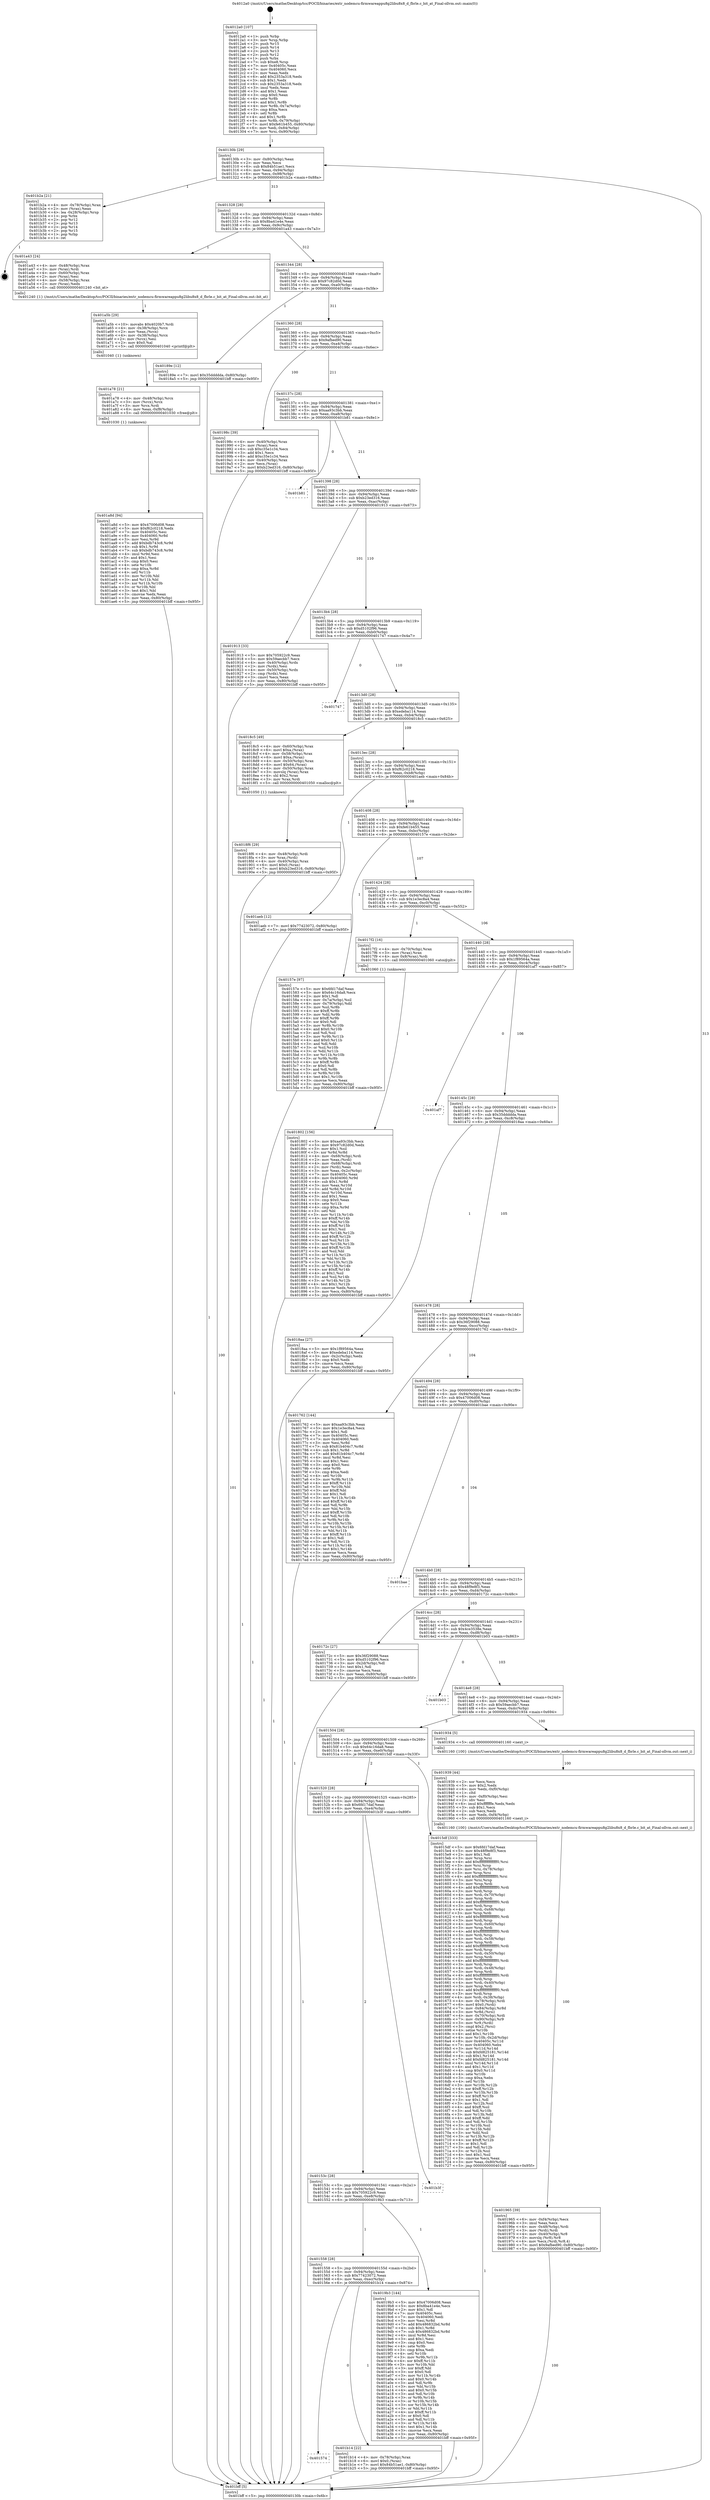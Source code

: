 digraph "0x4012a0" {
  label = "0x4012a0 (/mnt/c/Users/mathe/Desktop/tcc/POCII/binaries/extr_nodemcu-firmwareappu8g2libu8x8_d_fbrle.c_bit_at_Final-ollvm.out::main(0))"
  labelloc = "t"
  node[shape=record]

  Entry [label="",width=0.3,height=0.3,shape=circle,fillcolor=black,style=filled]
  "0x40130b" [label="{
     0x40130b [29]\l
     | [instrs]\l
     &nbsp;&nbsp;0x40130b \<+3\>: mov -0x80(%rbp),%eax\l
     &nbsp;&nbsp;0x40130e \<+2\>: mov %eax,%ecx\l
     &nbsp;&nbsp;0x401310 \<+6\>: sub $0x84b51ae1,%ecx\l
     &nbsp;&nbsp;0x401316 \<+6\>: mov %eax,-0x94(%rbp)\l
     &nbsp;&nbsp;0x40131c \<+6\>: mov %ecx,-0x98(%rbp)\l
     &nbsp;&nbsp;0x401322 \<+6\>: je 0000000000401b2a \<main+0x88a\>\l
  }"]
  "0x401b2a" [label="{
     0x401b2a [21]\l
     | [instrs]\l
     &nbsp;&nbsp;0x401b2a \<+4\>: mov -0x78(%rbp),%rax\l
     &nbsp;&nbsp;0x401b2e \<+2\>: mov (%rax),%eax\l
     &nbsp;&nbsp;0x401b30 \<+4\>: lea -0x28(%rbp),%rsp\l
     &nbsp;&nbsp;0x401b34 \<+1\>: pop %rbx\l
     &nbsp;&nbsp;0x401b35 \<+2\>: pop %r12\l
     &nbsp;&nbsp;0x401b37 \<+2\>: pop %r13\l
     &nbsp;&nbsp;0x401b39 \<+2\>: pop %r14\l
     &nbsp;&nbsp;0x401b3b \<+2\>: pop %r15\l
     &nbsp;&nbsp;0x401b3d \<+1\>: pop %rbp\l
     &nbsp;&nbsp;0x401b3e \<+1\>: ret\l
  }"]
  "0x401328" [label="{
     0x401328 [28]\l
     | [instrs]\l
     &nbsp;&nbsp;0x401328 \<+5\>: jmp 000000000040132d \<main+0x8d\>\l
     &nbsp;&nbsp;0x40132d \<+6\>: mov -0x94(%rbp),%eax\l
     &nbsp;&nbsp;0x401333 \<+5\>: sub $0x8ba41e4e,%eax\l
     &nbsp;&nbsp;0x401338 \<+6\>: mov %eax,-0x9c(%rbp)\l
     &nbsp;&nbsp;0x40133e \<+6\>: je 0000000000401a43 \<main+0x7a3\>\l
  }"]
  Exit [label="",width=0.3,height=0.3,shape=circle,fillcolor=black,style=filled,peripheries=2]
  "0x401a43" [label="{
     0x401a43 [24]\l
     | [instrs]\l
     &nbsp;&nbsp;0x401a43 \<+4\>: mov -0x48(%rbp),%rax\l
     &nbsp;&nbsp;0x401a47 \<+3\>: mov (%rax),%rdi\l
     &nbsp;&nbsp;0x401a4a \<+4\>: mov -0x60(%rbp),%rax\l
     &nbsp;&nbsp;0x401a4e \<+2\>: mov (%rax),%esi\l
     &nbsp;&nbsp;0x401a50 \<+4\>: mov -0x58(%rbp),%rax\l
     &nbsp;&nbsp;0x401a54 \<+2\>: mov (%rax),%edx\l
     &nbsp;&nbsp;0x401a56 \<+5\>: call 0000000000401240 \<bit_at\>\l
     | [calls]\l
     &nbsp;&nbsp;0x401240 \{1\} (/mnt/c/Users/mathe/Desktop/tcc/POCII/binaries/extr_nodemcu-firmwareappu8g2libu8x8_d_fbrle.c_bit_at_Final-ollvm.out::bit_at)\l
  }"]
  "0x401344" [label="{
     0x401344 [28]\l
     | [instrs]\l
     &nbsp;&nbsp;0x401344 \<+5\>: jmp 0000000000401349 \<main+0xa9\>\l
     &nbsp;&nbsp;0x401349 \<+6\>: mov -0x94(%rbp),%eax\l
     &nbsp;&nbsp;0x40134f \<+5\>: sub $0x97c82d0d,%eax\l
     &nbsp;&nbsp;0x401354 \<+6\>: mov %eax,-0xa0(%rbp)\l
     &nbsp;&nbsp;0x40135a \<+6\>: je 000000000040189e \<main+0x5fe\>\l
  }"]
  "0x401574" [label="{
     0x401574\l
  }", style=dashed]
  "0x40189e" [label="{
     0x40189e [12]\l
     | [instrs]\l
     &nbsp;&nbsp;0x40189e \<+7\>: movl $0x35ddddda,-0x80(%rbp)\l
     &nbsp;&nbsp;0x4018a5 \<+5\>: jmp 0000000000401bff \<main+0x95f\>\l
  }"]
  "0x401360" [label="{
     0x401360 [28]\l
     | [instrs]\l
     &nbsp;&nbsp;0x401360 \<+5\>: jmp 0000000000401365 \<main+0xc5\>\l
     &nbsp;&nbsp;0x401365 \<+6\>: mov -0x94(%rbp),%eax\l
     &nbsp;&nbsp;0x40136b \<+5\>: sub $0x9afbed90,%eax\l
     &nbsp;&nbsp;0x401370 \<+6\>: mov %eax,-0xa4(%rbp)\l
     &nbsp;&nbsp;0x401376 \<+6\>: je 000000000040198c \<main+0x6ec\>\l
  }"]
  "0x401b14" [label="{
     0x401b14 [22]\l
     | [instrs]\l
     &nbsp;&nbsp;0x401b14 \<+4\>: mov -0x78(%rbp),%rax\l
     &nbsp;&nbsp;0x401b18 \<+6\>: movl $0x0,(%rax)\l
     &nbsp;&nbsp;0x401b1e \<+7\>: movl $0x84b51ae1,-0x80(%rbp)\l
     &nbsp;&nbsp;0x401b25 \<+5\>: jmp 0000000000401bff \<main+0x95f\>\l
  }"]
  "0x40198c" [label="{
     0x40198c [39]\l
     | [instrs]\l
     &nbsp;&nbsp;0x40198c \<+4\>: mov -0x40(%rbp),%rax\l
     &nbsp;&nbsp;0x401990 \<+2\>: mov (%rax),%ecx\l
     &nbsp;&nbsp;0x401992 \<+6\>: sub $0xc35e1c34,%ecx\l
     &nbsp;&nbsp;0x401998 \<+3\>: add $0x1,%ecx\l
     &nbsp;&nbsp;0x40199b \<+6\>: add $0xc35e1c34,%ecx\l
     &nbsp;&nbsp;0x4019a1 \<+4\>: mov -0x40(%rbp),%rax\l
     &nbsp;&nbsp;0x4019a5 \<+2\>: mov %ecx,(%rax)\l
     &nbsp;&nbsp;0x4019a7 \<+7\>: movl $0xb23ed316,-0x80(%rbp)\l
     &nbsp;&nbsp;0x4019ae \<+5\>: jmp 0000000000401bff \<main+0x95f\>\l
  }"]
  "0x40137c" [label="{
     0x40137c [28]\l
     | [instrs]\l
     &nbsp;&nbsp;0x40137c \<+5\>: jmp 0000000000401381 \<main+0xe1\>\l
     &nbsp;&nbsp;0x401381 \<+6\>: mov -0x94(%rbp),%eax\l
     &nbsp;&nbsp;0x401387 \<+5\>: sub $0xaa93c3bb,%eax\l
     &nbsp;&nbsp;0x40138c \<+6\>: mov %eax,-0xa8(%rbp)\l
     &nbsp;&nbsp;0x401392 \<+6\>: je 0000000000401b81 \<main+0x8e1\>\l
  }"]
  "0x401a8d" [label="{
     0x401a8d [94]\l
     | [instrs]\l
     &nbsp;&nbsp;0x401a8d \<+5\>: mov $0x47006d08,%eax\l
     &nbsp;&nbsp;0x401a92 \<+5\>: mov $0xf62c0218,%edx\l
     &nbsp;&nbsp;0x401a97 \<+7\>: mov 0x40405c,%esi\l
     &nbsp;&nbsp;0x401a9e \<+8\>: mov 0x404060,%r8d\l
     &nbsp;&nbsp;0x401aa6 \<+3\>: mov %esi,%r9d\l
     &nbsp;&nbsp;0x401aa9 \<+7\>: add $0xbdb743c8,%r9d\l
     &nbsp;&nbsp;0x401ab0 \<+4\>: sub $0x1,%r9d\l
     &nbsp;&nbsp;0x401ab4 \<+7\>: sub $0xbdb743c8,%r9d\l
     &nbsp;&nbsp;0x401abb \<+4\>: imul %r9d,%esi\l
     &nbsp;&nbsp;0x401abf \<+3\>: and $0x1,%esi\l
     &nbsp;&nbsp;0x401ac2 \<+3\>: cmp $0x0,%esi\l
     &nbsp;&nbsp;0x401ac5 \<+4\>: sete %r10b\l
     &nbsp;&nbsp;0x401ac9 \<+4\>: cmp $0xa,%r8d\l
     &nbsp;&nbsp;0x401acd \<+4\>: setl %r11b\l
     &nbsp;&nbsp;0x401ad1 \<+3\>: mov %r10b,%bl\l
     &nbsp;&nbsp;0x401ad4 \<+3\>: and %r11b,%bl\l
     &nbsp;&nbsp;0x401ad7 \<+3\>: xor %r11b,%r10b\l
     &nbsp;&nbsp;0x401ada \<+3\>: or %r10b,%bl\l
     &nbsp;&nbsp;0x401add \<+3\>: test $0x1,%bl\l
     &nbsp;&nbsp;0x401ae0 \<+3\>: cmovne %edx,%eax\l
     &nbsp;&nbsp;0x401ae3 \<+3\>: mov %eax,-0x80(%rbp)\l
     &nbsp;&nbsp;0x401ae6 \<+5\>: jmp 0000000000401bff \<main+0x95f\>\l
  }"]
  "0x401b81" [label="{
     0x401b81\l
  }", style=dashed]
  "0x401398" [label="{
     0x401398 [28]\l
     | [instrs]\l
     &nbsp;&nbsp;0x401398 \<+5\>: jmp 000000000040139d \<main+0xfd\>\l
     &nbsp;&nbsp;0x40139d \<+6\>: mov -0x94(%rbp),%eax\l
     &nbsp;&nbsp;0x4013a3 \<+5\>: sub $0xb23ed316,%eax\l
     &nbsp;&nbsp;0x4013a8 \<+6\>: mov %eax,-0xac(%rbp)\l
     &nbsp;&nbsp;0x4013ae \<+6\>: je 0000000000401913 \<main+0x673\>\l
  }"]
  "0x401a78" [label="{
     0x401a78 [21]\l
     | [instrs]\l
     &nbsp;&nbsp;0x401a78 \<+4\>: mov -0x48(%rbp),%rcx\l
     &nbsp;&nbsp;0x401a7c \<+3\>: mov (%rcx),%rcx\l
     &nbsp;&nbsp;0x401a7f \<+3\>: mov %rcx,%rdi\l
     &nbsp;&nbsp;0x401a82 \<+6\>: mov %eax,-0xf8(%rbp)\l
     &nbsp;&nbsp;0x401a88 \<+5\>: call 0000000000401030 \<free@plt\>\l
     | [calls]\l
     &nbsp;&nbsp;0x401030 \{1\} (unknown)\l
  }"]
  "0x401913" [label="{
     0x401913 [33]\l
     | [instrs]\l
     &nbsp;&nbsp;0x401913 \<+5\>: mov $0x705922c9,%eax\l
     &nbsp;&nbsp;0x401918 \<+5\>: mov $0x59aecbb7,%ecx\l
     &nbsp;&nbsp;0x40191d \<+4\>: mov -0x40(%rbp),%rdx\l
     &nbsp;&nbsp;0x401921 \<+2\>: mov (%rdx),%esi\l
     &nbsp;&nbsp;0x401923 \<+4\>: mov -0x50(%rbp),%rdx\l
     &nbsp;&nbsp;0x401927 \<+2\>: cmp (%rdx),%esi\l
     &nbsp;&nbsp;0x401929 \<+3\>: cmovl %ecx,%eax\l
     &nbsp;&nbsp;0x40192c \<+3\>: mov %eax,-0x80(%rbp)\l
     &nbsp;&nbsp;0x40192f \<+5\>: jmp 0000000000401bff \<main+0x95f\>\l
  }"]
  "0x4013b4" [label="{
     0x4013b4 [28]\l
     | [instrs]\l
     &nbsp;&nbsp;0x4013b4 \<+5\>: jmp 00000000004013b9 \<main+0x119\>\l
     &nbsp;&nbsp;0x4013b9 \<+6\>: mov -0x94(%rbp),%eax\l
     &nbsp;&nbsp;0x4013bf \<+5\>: sub $0xd5102f96,%eax\l
     &nbsp;&nbsp;0x4013c4 \<+6\>: mov %eax,-0xb0(%rbp)\l
     &nbsp;&nbsp;0x4013ca \<+6\>: je 0000000000401747 \<main+0x4a7\>\l
  }"]
  "0x401a5b" [label="{
     0x401a5b [29]\l
     | [instrs]\l
     &nbsp;&nbsp;0x401a5b \<+10\>: movabs $0x4020b7,%rdi\l
     &nbsp;&nbsp;0x401a65 \<+4\>: mov -0x38(%rbp),%rcx\l
     &nbsp;&nbsp;0x401a69 \<+2\>: mov %eax,(%rcx)\l
     &nbsp;&nbsp;0x401a6b \<+4\>: mov -0x38(%rbp),%rcx\l
     &nbsp;&nbsp;0x401a6f \<+2\>: mov (%rcx),%esi\l
     &nbsp;&nbsp;0x401a71 \<+2\>: mov $0x0,%al\l
     &nbsp;&nbsp;0x401a73 \<+5\>: call 0000000000401040 \<printf@plt\>\l
     | [calls]\l
     &nbsp;&nbsp;0x401040 \{1\} (unknown)\l
  }"]
  "0x401747" [label="{
     0x401747\l
  }", style=dashed]
  "0x4013d0" [label="{
     0x4013d0 [28]\l
     | [instrs]\l
     &nbsp;&nbsp;0x4013d0 \<+5\>: jmp 00000000004013d5 \<main+0x135\>\l
     &nbsp;&nbsp;0x4013d5 \<+6\>: mov -0x94(%rbp),%eax\l
     &nbsp;&nbsp;0x4013db \<+5\>: sub $0xedeba114,%eax\l
     &nbsp;&nbsp;0x4013e0 \<+6\>: mov %eax,-0xb4(%rbp)\l
     &nbsp;&nbsp;0x4013e6 \<+6\>: je 00000000004018c5 \<main+0x625\>\l
  }"]
  "0x401558" [label="{
     0x401558 [28]\l
     | [instrs]\l
     &nbsp;&nbsp;0x401558 \<+5\>: jmp 000000000040155d \<main+0x2bd\>\l
     &nbsp;&nbsp;0x40155d \<+6\>: mov -0x94(%rbp),%eax\l
     &nbsp;&nbsp;0x401563 \<+5\>: sub $0x77423072,%eax\l
     &nbsp;&nbsp;0x401568 \<+6\>: mov %eax,-0xec(%rbp)\l
     &nbsp;&nbsp;0x40156e \<+6\>: je 0000000000401b14 \<main+0x874\>\l
  }"]
  "0x4018c5" [label="{
     0x4018c5 [49]\l
     | [instrs]\l
     &nbsp;&nbsp;0x4018c5 \<+4\>: mov -0x60(%rbp),%rax\l
     &nbsp;&nbsp;0x4018c9 \<+6\>: movl $0xa,(%rax)\l
     &nbsp;&nbsp;0x4018cf \<+4\>: mov -0x58(%rbp),%rax\l
     &nbsp;&nbsp;0x4018d3 \<+6\>: movl $0xa,(%rax)\l
     &nbsp;&nbsp;0x4018d9 \<+4\>: mov -0x50(%rbp),%rax\l
     &nbsp;&nbsp;0x4018dd \<+6\>: movl $0x64,(%rax)\l
     &nbsp;&nbsp;0x4018e3 \<+4\>: mov -0x50(%rbp),%rax\l
     &nbsp;&nbsp;0x4018e7 \<+3\>: movslq (%rax),%rax\l
     &nbsp;&nbsp;0x4018ea \<+4\>: shl $0x2,%rax\l
     &nbsp;&nbsp;0x4018ee \<+3\>: mov %rax,%rdi\l
     &nbsp;&nbsp;0x4018f1 \<+5\>: call 0000000000401050 \<malloc@plt\>\l
     | [calls]\l
     &nbsp;&nbsp;0x401050 \{1\} (unknown)\l
  }"]
  "0x4013ec" [label="{
     0x4013ec [28]\l
     | [instrs]\l
     &nbsp;&nbsp;0x4013ec \<+5\>: jmp 00000000004013f1 \<main+0x151\>\l
     &nbsp;&nbsp;0x4013f1 \<+6\>: mov -0x94(%rbp),%eax\l
     &nbsp;&nbsp;0x4013f7 \<+5\>: sub $0xf62c0218,%eax\l
     &nbsp;&nbsp;0x4013fc \<+6\>: mov %eax,-0xb8(%rbp)\l
     &nbsp;&nbsp;0x401402 \<+6\>: je 0000000000401aeb \<main+0x84b\>\l
  }"]
  "0x4019b3" [label="{
     0x4019b3 [144]\l
     | [instrs]\l
     &nbsp;&nbsp;0x4019b3 \<+5\>: mov $0x47006d08,%eax\l
     &nbsp;&nbsp;0x4019b8 \<+5\>: mov $0x8ba41e4e,%ecx\l
     &nbsp;&nbsp;0x4019bd \<+2\>: mov $0x1,%dl\l
     &nbsp;&nbsp;0x4019bf \<+7\>: mov 0x40405c,%esi\l
     &nbsp;&nbsp;0x4019c6 \<+7\>: mov 0x404060,%edi\l
     &nbsp;&nbsp;0x4019cd \<+3\>: mov %esi,%r8d\l
     &nbsp;&nbsp;0x4019d0 \<+7\>: add $0x486832bd,%r8d\l
     &nbsp;&nbsp;0x4019d7 \<+4\>: sub $0x1,%r8d\l
     &nbsp;&nbsp;0x4019db \<+7\>: sub $0x486832bd,%r8d\l
     &nbsp;&nbsp;0x4019e2 \<+4\>: imul %r8d,%esi\l
     &nbsp;&nbsp;0x4019e6 \<+3\>: and $0x1,%esi\l
     &nbsp;&nbsp;0x4019e9 \<+3\>: cmp $0x0,%esi\l
     &nbsp;&nbsp;0x4019ec \<+4\>: sete %r9b\l
     &nbsp;&nbsp;0x4019f0 \<+3\>: cmp $0xa,%edi\l
     &nbsp;&nbsp;0x4019f3 \<+4\>: setl %r10b\l
     &nbsp;&nbsp;0x4019f7 \<+3\>: mov %r9b,%r11b\l
     &nbsp;&nbsp;0x4019fa \<+4\>: xor $0xff,%r11b\l
     &nbsp;&nbsp;0x4019fe \<+3\>: mov %r10b,%bl\l
     &nbsp;&nbsp;0x401a01 \<+3\>: xor $0xff,%bl\l
     &nbsp;&nbsp;0x401a04 \<+3\>: xor $0x0,%dl\l
     &nbsp;&nbsp;0x401a07 \<+3\>: mov %r11b,%r14b\l
     &nbsp;&nbsp;0x401a0a \<+4\>: and $0x0,%r14b\l
     &nbsp;&nbsp;0x401a0e \<+3\>: and %dl,%r9b\l
     &nbsp;&nbsp;0x401a11 \<+3\>: mov %bl,%r15b\l
     &nbsp;&nbsp;0x401a14 \<+4\>: and $0x0,%r15b\l
     &nbsp;&nbsp;0x401a18 \<+3\>: and %dl,%r10b\l
     &nbsp;&nbsp;0x401a1b \<+3\>: or %r9b,%r14b\l
     &nbsp;&nbsp;0x401a1e \<+3\>: or %r10b,%r15b\l
     &nbsp;&nbsp;0x401a21 \<+3\>: xor %r15b,%r14b\l
     &nbsp;&nbsp;0x401a24 \<+3\>: or %bl,%r11b\l
     &nbsp;&nbsp;0x401a27 \<+4\>: xor $0xff,%r11b\l
     &nbsp;&nbsp;0x401a2b \<+3\>: or $0x0,%dl\l
     &nbsp;&nbsp;0x401a2e \<+3\>: and %dl,%r11b\l
     &nbsp;&nbsp;0x401a31 \<+3\>: or %r11b,%r14b\l
     &nbsp;&nbsp;0x401a34 \<+4\>: test $0x1,%r14b\l
     &nbsp;&nbsp;0x401a38 \<+3\>: cmovne %ecx,%eax\l
     &nbsp;&nbsp;0x401a3b \<+3\>: mov %eax,-0x80(%rbp)\l
     &nbsp;&nbsp;0x401a3e \<+5\>: jmp 0000000000401bff \<main+0x95f\>\l
  }"]
  "0x401aeb" [label="{
     0x401aeb [12]\l
     | [instrs]\l
     &nbsp;&nbsp;0x401aeb \<+7\>: movl $0x77423072,-0x80(%rbp)\l
     &nbsp;&nbsp;0x401af2 \<+5\>: jmp 0000000000401bff \<main+0x95f\>\l
  }"]
  "0x401408" [label="{
     0x401408 [28]\l
     | [instrs]\l
     &nbsp;&nbsp;0x401408 \<+5\>: jmp 000000000040140d \<main+0x16d\>\l
     &nbsp;&nbsp;0x40140d \<+6\>: mov -0x94(%rbp),%eax\l
     &nbsp;&nbsp;0x401413 \<+5\>: sub $0xfe61b455,%eax\l
     &nbsp;&nbsp;0x401418 \<+6\>: mov %eax,-0xbc(%rbp)\l
     &nbsp;&nbsp;0x40141e \<+6\>: je 000000000040157e \<main+0x2de\>\l
  }"]
  "0x40153c" [label="{
     0x40153c [28]\l
     | [instrs]\l
     &nbsp;&nbsp;0x40153c \<+5\>: jmp 0000000000401541 \<main+0x2a1\>\l
     &nbsp;&nbsp;0x401541 \<+6\>: mov -0x94(%rbp),%eax\l
     &nbsp;&nbsp;0x401547 \<+5\>: sub $0x705922c9,%eax\l
     &nbsp;&nbsp;0x40154c \<+6\>: mov %eax,-0xe8(%rbp)\l
     &nbsp;&nbsp;0x401552 \<+6\>: je 00000000004019b3 \<main+0x713\>\l
  }"]
  "0x40157e" [label="{
     0x40157e [97]\l
     | [instrs]\l
     &nbsp;&nbsp;0x40157e \<+5\>: mov $0x6fd17daf,%eax\l
     &nbsp;&nbsp;0x401583 \<+5\>: mov $0x64c16da8,%ecx\l
     &nbsp;&nbsp;0x401588 \<+2\>: mov $0x1,%dl\l
     &nbsp;&nbsp;0x40158a \<+4\>: mov -0x7a(%rbp),%sil\l
     &nbsp;&nbsp;0x40158e \<+4\>: mov -0x79(%rbp),%dil\l
     &nbsp;&nbsp;0x401592 \<+3\>: mov %sil,%r8b\l
     &nbsp;&nbsp;0x401595 \<+4\>: xor $0xff,%r8b\l
     &nbsp;&nbsp;0x401599 \<+3\>: mov %dil,%r9b\l
     &nbsp;&nbsp;0x40159c \<+4\>: xor $0xff,%r9b\l
     &nbsp;&nbsp;0x4015a0 \<+3\>: xor $0x0,%dl\l
     &nbsp;&nbsp;0x4015a3 \<+3\>: mov %r8b,%r10b\l
     &nbsp;&nbsp;0x4015a6 \<+4\>: and $0x0,%r10b\l
     &nbsp;&nbsp;0x4015aa \<+3\>: and %dl,%sil\l
     &nbsp;&nbsp;0x4015ad \<+3\>: mov %r9b,%r11b\l
     &nbsp;&nbsp;0x4015b0 \<+4\>: and $0x0,%r11b\l
     &nbsp;&nbsp;0x4015b4 \<+3\>: and %dl,%dil\l
     &nbsp;&nbsp;0x4015b7 \<+3\>: or %sil,%r10b\l
     &nbsp;&nbsp;0x4015ba \<+3\>: or %dil,%r11b\l
     &nbsp;&nbsp;0x4015bd \<+3\>: xor %r11b,%r10b\l
     &nbsp;&nbsp;0x4015c0 \<+3\>: or %r9b,%r8b\l
     &nbsp;&nbsp;0x4015c3 \<+4\>: xor $0xff,%r8b\l
     &nbsp;&nbsp;0x4015c7 \<+3\>: or $0x0,%dl\l
     &nbsp;&nbsp;0x4015ca \<+3\>: and %dl,%r8b\l
     &nbsp;&nbsp;0x4015cd \<+3\>: or %r8b,%r10b\l
     &nbsp;&nbsp;0x4015d0 \<+4\>: test $0x1,%r10b\l
     &nbsp;&nbsp;0x4015d4 \<+3\>: cmovne %ecx,%eax\l
     &nbsp;&nbsp;0x4015d7 \<+3\>: mov %eax,-0x80(%rbp)\l
     &nbsp;&nbsp;0x4015da \<+5\>: jmp 0000000000401bff \<main+0x95f\>\l
  }"]
  "0x401424" [label="{
     0x401424 [28]\l
     | [instrs]\l
     &nbsp;&nbsp;0x401424 \<+5\>: jmp 0000000000401429 \<main+0x189\>\l
     &nbsp;&nbsp;0x401429 \<+6\>: mov -0x94(%rbp),%eax\l
     &nbsp;&nbsp;0x40142f \<+5\>: sub $0x1e3ec8a4,%eax\l
     &nbsp;&nbsp;0x401434 \<+6\>: mov %eax,-0xc0(%rbp)\l
     &nbsp;&nbsp;0x40143a \<+6\>: je 00000000004017f2 \<main+0x552\>\l
  }"]
  "0x401bff" [label="{
     0x401bff [5]\l
     | [instrs]\l
     &nbsp;&nbsp;0x401bff \<+5\>: jmp 000000000040130b \<main+0x6b\>\l
  }"]
  "0x4012a0" [label="{
     0x4012a0 [107]\l
     | [instrs]\l
     &nbsp;&nbsp;0x4012a0 \<+1\>: push %rbp\l
     &nbsp;&nbsp;0x4012a1 \<+3\>: mov %rsp,%rbp\l
     &nbsp;&nbsp;0x4012a4 \<+2\>: push %r15\l
     &nbsp;&nbsp;0x4012a6 \<+2\>: push %r14\l
     &nbsp;&nbsp;0x4012a8 \<+2\>: push %r13\l
     &nbsp;&nbsp;0x4012aa \<+2\>: push %r12\l
     &nbsp;&nbsp;0x4012ac \<+1\>: push %rbx\l
     &nbsp;&nbsp;0x4012ad \<+7\>: sub $0xe8,%rsp\l
     &nbsp;&nbsp;0x4012b4 \<+7\>: mov 0x40405c,%eax\l
     &nbsp;&nbsp;0x4012bb \<+7\>: mov 0x404060,%ecx\l
     &nbsp;&nbsp;0x4012c2 \<+2\>: mov %eax,%edx\l
     &nbsp;&nbsp;0x4012c4 \<+6\>: add $0x2353a318,%edx\l
     &nbsp;&nbsp;0x4012ca \<+3\>: sub $0x1,%edx\l
     &nbsp;&nbsp;0x4012cd \<+6\>: sub $0x2353a318,%edx\l
     &nbsp;&nbsp;0x4012d3 \<+3\>: imul %edx,%eax\l
     &nbsp;&nbsp;0x4012d6 \<+3\>: and $0x1,%eax\l
     &nbsp;&nbsp;0x4012d9 \<+3\>: cmp $0x0,%eax\l
     &nbsp;&nbsp;0x4012dc \<+4\>: sete %r8b\l
     &nbsp;&nbsp;0x4012e0 \<+4\>: and $0x1,%r8b\l
     &nbsp;&nbsp;0x4012e4 \<+4\>: mov %r8b,-0x7a(%rbp)\l
     &nbsp;&nbsp;0x4012e8 \<+3\>: cmp $0xa,%ecx\l
     &nbsp;&nbsp;0x4012eb \<+4\>: setl %r8b\l
     &nbsp;&nbsp;0x4012ef \<+4\>: and $0x1,%r8b\l
     &nbsp;&nbsp;0x4012f3 \<+4\>: mov %r8b,-0x79(%rbp)\l
     &nbsp;&nbsp;0x4012f7 \<+7\>: movl $0xfe61b455,-0x80(%rbp)\l
     &nbsp;&nbsp;0x4012fe \<+6\>: mov %edi,-0x84(%rbp)\l
     &nbsp;&nbsp;0x401304 \<+7\>: mov %rsi,-0x90(%rbp)\l
  }"]
  "0x401b3f" [label="{
     0x401b3f\l
  }", style=dashed]
  "0x4017f2" [label="{
     0x4017f2 [16]\l
     | [instrs]\l
     &nbsp;&nbsp;0x4017f2 \<+4\>: mov -0x70(%rbp),%rax\l
     &nbsp;&nbsp;0x4017f6 \<+3\>: mov (%rax),%rax\l
     &nbsp;&nbsp;0x4017f9 \<+4\>: mov 0x8(%rax),%rdi\l
     &nbsp;&nbsp;0x4017fd \<+5\>: call 0000000000401060 \<atoi@plt\>\l
     | [calls]\l
     &nbsp;&nbsp;0x401060 \{1\} (unknown)\l
  }"]
  "0x401440" [label="{
     0x401440 [28]\l
     | [instrs]\l
     &nbsp;&nbsp;0x401440 \<+5\>: jmp 0000000000401445 \<main+0x1a5\>\l
     &nbsp;&nbsp;0x401445 \<+6\>: mov -0x94(%rbp),%eax\l
     &nbsp;&nbsp;0x40144b \<+5\>: sub $0x1f89564a,%eax\l
     &nbsp;&nbsp;0x401450 \<+6\>: mov %eax,-0xc4(%rbp)\l
     &nbsp;&nbsp;0x401456 \<+6\>: je 0000000000401af7 \<main+0x857\>\l
  }"]
  "0x401965" [label="{
     0x401965 [39]\l
     | [instrs]\l
     &nbsp;&nbsp;0x401965 \<+6\>: mov -0xf4(%rbp),%ecx\l
     &nbsp;&nbsp;0x40196b \<+3\>: imul %eax,%ecx\l
     &nbsp;&nbsp;0x40196e \<+4\>: mov -0x48(%rbp),%rdi\l
     &nbsp;&nbsp;0x401972 \<+3\>: mov (%rdi),%rdi\l
     &nbsp;&nbsp;0x401975 \<+4\>: mov -0x40(%rbp),%r8\l
     &nbsp;&nbsp;0x401979 \<+3\>: movslq (%r8),%r8\l
     &nbsp;&nbsp;0x40197c \<+4\>: mov %ecx,(%rdi,%r8,4)\l
     &nbsp;&nbsp;0x401980 \<+7\>: movl $0x9afbed90,-0x80(%rbp)\l
     &nbsp;&nbsp;0x401987 \<+5\>: jmp 0000000000401bff \<main+0x95f\>\l
  }"]
  "0x401af7" [label="{
     0x401af7\l
  }", style=dashed]
  "0x40145c" [label="{
     0x40145c [28]\l
     | [instrs]\l
     &nbsp;&nbsp;0x40145c \<+5\>: jmp 0000000000401461 \<main+0x1c1\>\l
     &nbsp;&nbsp;0x401461 \<+6\>: mov -0x94(%rbp),%eax\l
     &nbsp;&nbsp;0x401467 \<+5\>: sub $0x35ddddda,%eax\l
     &nbsp;&nbsp;0x40146c \<+6\>: mov %eax,-0xc8(%rbp)\l
     &nbsp;&nbsp;0x401472 \<+6\>: je 00000000004018aa \<main+0x60a\>\l
  }"]
  "0x401939" [label="{
     0x401939 [44]\l
     | [instrs]\l
     &nbsp;&nbsp;0x401939 \<+2\>: xor %ecx,%ecx\l
     &nbsp;&nbsp;0x40193b \<+5\>: mov $0x2,%edx\l
     &nbsp;&nbsp;0x401940 \<+6\>: mov %edx,-0xf0(%rbp)\l
     &nbsp;&nbsp;0x401946 \<+1\>: cltd\l
     &nbsp;&nbsp;0x401947 \<+6\>: mov -0xf0(%rbp),%esi\l
     &nbsp;&nbsp;0x40194d \<+2\>: idiv %esi\l
     &nbsp;&nbsp;0x40194f \<+6\>: imul $0xfffffffe,%edx,%edx\l
     &nbsp;&nbsp;0x401955 \<+3\>: sub $0x1,%ecx\l
     &nbsp;&nbsp;0x401958 \<+2\>: sub %ecx,%edx\l
     &nbsp;&nbsp;0x40195a \<+6\>: mov %edx,-0xf4(%rbp)\l
     &nbsp;&nbsp;0x401960 \<+5\>: call 0000000000401160 \<next_i\>\l
     | [calls]\l
     &nbsp;&nbsp;0x401160 \{100\} (/mnt/c/Users/mathe/Desktop/tcc/POCII/binaries/extr_nodemcu-firmwareappu8g2libu8x8_d_fbrle.c_bit_at_Final-ollvm.out::next_i)\l
  }"]
  "0x4018aa" [label="{
     0x4018aa [27]\l
     | [instrs]\l
     &nbsp;&nbsp;0x4018aa \<+5\>: mov $0x1f89564a,%eax\l
     &nbsp;&nbsp;0x4018af \<+5\>: mov $0xedeba114,%ecx\l
     &nbsp;&nbsp;0x4018b4 \<+3\>: mov -0x2c(%rbp),%edx\l
     &nbsp;&nbsp;0x4018b7 \<+3\>: cmp $0x0,%edx\l
     &nbsp;&nbsp;0x4018ba \<+3\>: cmove %ecx,%eax\l
     &nbsp;&nbsp;0x4018bd \<+3\>: mov %eax,-0x80(%rbp)\l
     &nbsp;&nbsp;0x4018c0 \<+5\>: jmp 0000000000401bff \<main+0x95f\>\l
  }"]
  "0x401478" [label="{
     0x401478 [28]\l
     | [instrs]\l
     &nbsp;&nbsp;0x401478 \<+5\>: jmp 000000000040147d \<main+0x1dd\>\l
     &nbsp;&nbsp;0x40147d \<+6\>: mov -0x94(%rbp),%eax\l
     &nbsp;&nbsp;0x401483 \<+5\>: sub $0x36f29088,%eax\l
     &nbsp;&nbsp;0x401488 \<+6\>: mov %eax,-0xcc(%rbp)\l
     &nbsp;&nbsp;0x40148e \<+6\>: je 0000000000401762 \<main+0x4c2\>\l
  }"]
  "0x4018f6" [label="{
     0x4018f6 [29]\l
     | [instrs]\l
     &nbsp;&nbsp;0x4018f6 \<+4\>: mov -0x48(%rbp),%rdi\l
     &nbsp;&nbsp;0x4018fa \<+3\>: mov %rax,(%rdi)\l
     &nbsp;&nbsp;0x4018fd \<+4\>: mov -0x40(%rbp),%rax\l
     &nbsp;&nbsp;0x401901 \<+6\>: movl $0x0,(%rax)\l
     &nbsp;&nbsp;0x401907 \<+7\>: movl $0xb23ed316,-0x80(%rbp)\l
     &nbsp;&nbsp;0x40190e \<+5\>: jmp 0000000000401bff \<main+0x95f\>\l
  }"]
  "0x401762" [label="{
     0x401762 [144]\l
     | [instrs]\l
     &nbsp;&nbsp;0x401762 \<+5\>: mov $0xaa93c3bb,%eax\l
     &nbsp;&nbsp;0x401767 \<+5\>: mov $0x1e3ec8a4,%ecx\l
     &nbsp;&nbsp;0x40176c \<+2\>: mov $0x1,%dl\l
     &nbsp;&nbsp;0x40176e \<+7\>: mov 0x40405c,%esi\l
     &nbsp;&nbsp;0x401775 \<+7\>: mov 0x404060,%edi\l
     &nbsp;&nbsp;0x40177c \<+3\>: mov %esi,%r8d\l
     &nbsp;&nbsp;0x40177f \<+7\>: sub $0x81b404c7,%r8d\l
     &nbsp;&nbsp;0x401786 \<+4\>: sub $0x1,%r8d\l
     &nbsp;&nbsp;0x40178a \<+7\>: add $0x81b404c7,%r8d\l
     &nbsp;&nbsp;0x401791 \<+4\>: imul %r8d,%esi\l
     &nbsp;&nbsp;0x401795 \<+3\>: and $0x1,%esi\l
     &nbsp;&nbsp;0x401798 \<+3\>: cmp $0x0,%esi\l
     &nbsp;&nbsp;0x40179b \<+4\>: sete %r9b\l
     &nbsp;&nbsp;0x40179f \<+3\>: cmp $0xa,%edi\l
     &nbsp;&nbsp;0x4017a2 \<+4\>: setl %r10b\l
     &nbsp;&nbsp;0x4017a6 \<+3\>: mov %r9b,%r11b\l
     &nbsp;&nbsp;0x4017a9 \<+4\>: xor $0xff,%r11b\l
     &nbsp;&nbsp;0x4017ad \<+3\>: mov %r10b,%bl\l
     &nbsp;&nbsp;0x4017b0 \<+3\>: xor $0xff,%bl\l
     &nbsp;&nbsp;0x4017b3 \<+3\>: xor $0x1,%dl\l
     &nbsp;&nbsp;0x4017b6 \<+3\>: mov %r11b,%r14b\l
     &nbsp;&nbsp;0x4017b9 \<+4\>: and $0xff,%r14b\l
     &nbsp;&nbsp;0x4017bd \<+3\>: and %dl,%r9b\l
     &nbsp;&nbsp;0x4017c0 \<+3\>: mov %bl,%r15b\l
     &nbsp;&nbsp;0x4017c3 \<+4\>: and $0xff,%r15b\l
     &nbsp;&nbsp;0x4017c7 \<+3\>: and %dl,%r10b\l
     &nbsp;&nbsp;0x4017ca \<+3\>: or %r9b,%r14b\l
     &nbsp;&nbsp;0x4017cd \<+3\>: or %r10b,%r15b\l
     &nbsp;&nbsp;0x4017d0 \<+3\>: xor %r15b,%r14b\l
     &nbsp;&nbsp;0x4017d3 \<+3\>: or %bl,%r11b\l
     &nbsp;&nbsp;0x4017d6 \<+4\>: xor $0xff,%r11b\l
     &nbsp;&nbsp;0x4017da \<+3\>: or $0x1,%dl\l
     &nbsp;&nbsp;0x4017dd \<+3\>: and %dl,%r11b\l
     &nbsp;&nbsp;0x4017e0 \<+3\>: or %r11b,%r14b\l
     &nbsp;&nbsp;0x4017e3 \<+4\>: test $0x1,%r14b\l
     &nbsp;&nbsp;0x4017e7 \<+3\>: cmovne %ecx,%eax\l
     &nbsp;&nbsp;0x4017ea \<+3\>: mov %eax,-0x80(%rbp)\l
     &nbsp;&nbsp;0x4017ed \<+5\>: jmp 0000000000401bff \<main+0x95f\>\l
  }"]
  "0x401494" [label="{
     0x401494 [28]\l
     | [instrs]\l
     &nbsp;&nbsp;0x401494 \<+5\>: jmp 0000000000401499 \<main+0x1f9\>\l
     &nbsp;&nbsp;0x401499 \<+6\>: mov -0x94(%rbp),%eax\l
     &nbsp;&nbsp;0x40149f \<+5\>: sub $0x47006d08,%eax\l
     &nbsp;&nbsp;0x4014a4 \<+6\>: mov %eax,-0xd0(%rbp)\l
     &nbsp;&nbsp;0x4014aa \<+6\>: je 0000000000401bae \<main+0x90e\>\l
  }"]
  "0x401802" [label="{
     0x401802 [156]\l
     | [instrs]\l
     &nbsp;&nbsp;0x401802 \<+5\>: mov $0xaa93c3bb,%ecx\l
     &nbsp;&nbsp;0x401807 \<+5\>: mov $0x97c82d0d,%edx\l
     &nbsp;&nbsp;0x40180c \<+3\>: mov $0x1,%sil\l
     &nbsp;&nbsp;0x40180f \<+3\>: xor %r8d,%r8d\l
     &nbsp;&nbsp;0x401812 \<+4\>: mov -0x68(%rbp),%rdi\l
     &nbsp;&nbsp;0x401816 \<+2\>: mov %eax,(%rdi)\l
     &nbsp;&nbsp;0x401818 \<+4\>: mov -0x68(%rbp),%rdi\l
     &nbsp;&nbsp;0x40181c \<+2\>: mov (%rdi),%eax\l
     &nbsp;&nbsp;0x40181e \<+3\>: mov %eax,-0x2c(%rbp)\l
     &nbsp;&nbsp;0x401821 \<+7\>: mov 0x40405c,%eax\l
     &nbsp;&nbsp;0x401828 \<+8\>: mov 0x404060,%r9d\l
     &nbsp;&nbsp;0x401830 \<+4\>: sub $0x1,%r8d\l
     &nbsp;&nbsp;0x401834 \<+3\>: mov %eax,%r10d\l
     &nbsp;&nbsp;0x401837 \<+3\>: add %r8d,%r10d\l
     &nbsp;&nbsp;0x40183a \<+4\>: imul %r10d,%eax\l
     &nbsp;&nbsp;0x40183e \<+3\>: and $0x1,%eax\l
     &nbsp;&nbsp;0x401841 \<+3\>: cmp $0x0,%eax\l
     &nbsp;&nbsp;0x401844 \<+4\>: sete %r11b\l
     &nbsp;&nbsp;0x401848 \<+4\>: cmp $0xa,%r9d\l
     &nbsp;&nbsp;0x40184c \<+3\>: setl %bl\l
     &nbsp;&nbsp;0x40184f \<+3\>: mov %r11b,%r14b\l
     &nbsp;&nbsp;0x401852 \<+4\>: xor $0xff,%r14b\l
     &nbsp;&nbsp;0x401856 \<+3\>: mov %bl,%r15b\l
     &nbsp;&nbsp;0x401859 \<+4\>: xor $0xff,%r15b\l
     &nbsp;&nbsp;0x40185d \<+4\>: xor $0x1,%sil\l
     &nbsp;&nbsp;0x401861 \<+3\>: mov %r14b,%r12b\l
     &nbsp;&nbsp;0x401864 \<+4\>: and $0xff,%r12b\l
     &nbsp;&nbsp;0x401868 \<+3\>: and %sil,%r11b\l
     &nbsp;&nbsp;0x40186b \<+3\>: mov %r15b,%r13b\l
     &nbsp;&nbsp;0x40186e \<+4\>: and $0xff,%r13b\l
     &nbsp;&nbsp;0x401872 \<+3\>: and %sil,%bl\l
     &nbsp;&nbsp;0x401875 \<+3\>: or %r11b,%r12b\l
     &nbsp;&nbsp;0x401878 \<+3\>: or %bl,%r13b\l
     &nbsp;&nbsp;0x40187b \<+3\>: xor %r13b,%r12b\l
     &nbsp;&nbsp;0x40187e \<+3\>: or %r15b,%r14b\l
     &nbsp;&nbsp;0x401881 \<+4\>: xor $0xff,%r14b\l
     &nbsp;&nbsp;0x401885 \<+4\>: or $0x1,%sil\l
     &nbsp;&nbsp;0x401889 \<+3\>: and %sil,%r14b\l
     &nbsp;&nbsp;0x40188c \<+3\>: or %r14b,%r12b\l
     &nbsp;&nbsp;0x40188f \<+4\>: test $0x1,%r12b\l
     &nbsp;&nbsp;0x401893 \<+3\>: cmovne %edx,%ecx\l
     &nbsp;&nbsp;0x401896 \<+3\>: mov %ecx,-0x80(%rbp)\l
     &nbsp;&nbsp;0x401899 \<+5\>: jmp 0000000000401bff \<main+0x95f\>\l
  }"]
  "0x401bae" [label="{
     0x401bae\l
  }", style=dashed]
  "0x4014b0" [label="{
     0x4014b0 [28]\l
     | [instrs]\l
     &nbsp;&nbsp;0x4014b0 \<+5\>: jmp 00000000004014b5 \<main+0x215\>\l
     &nbsp;&nbsp;0x4014b5 \<+6\>: mov -0x94(%rbp),%eax\l
     &nbsp;&nbsp;0x4014bb \<+5\>: sub $0x48f9e8f3,%eax\l
     &nbsp;&nbsp;0x4014c0 \<+6\>: mov %eax,-0xd4(%rbp)\l
     &nbsp;&nbsp;0x4014c6 \<+6\>: je 000000000040172c \<main+0x48c\>\l
  }"]
  "0x401520" [label="{
     0x401520 [28]\l
     | [instrs]\l
     &nbsp;&nbsp;0x401520 \<+5\>: jmp 0000000000401525 \<main+0x285\>\l
     &nbsp;&nbsp;0x401525 \<+6\>: mov -0x94(%rbp),%eax\l
     &nbsp;&nbsp;0x40152b \<+5\>: sub $0x6fd17daf,%eax\l
     &nbsp;&nbsp;0x401530 \<+6\>: mov %eax,-0xe4(%rbp)\l
     &nbsp;&nbsp;0x401536 \<+6\>: je 0000000000401b3f \<main+0x89f\>\l
  }"]
  "0x40172c" [label="{
     0x40172c [27]\l
     | [instrs]\l
     &nbsp;&nbsp;0x40172c \<+5\>: mov $0x36f29088,%eax\l
     &nbsp;&nbsp;0x401731 \<+5\>: mov $0xd5102f96,%ecx\l
     &nbsp;&nbsp;0x401736 \<+3\>: mov -0x2d(%rbp),%dl\l
     &nbsp;&nbsp;0x401739 \<+3\>: test $0x1,%dl\l
     &nbsp;&nbsp;0x40173c \<+3\>: cmovne %ecx,%eax\l
     &nbsp;&nbsp;0x40173f \<+3\>: mov %eax,-0x80(%rbp)\l
     &nbsp;&nbsp;0x401742 \<+5\>: jmp 0000000000401bff \<main+0x95f\>\l
  }"]
  "0x4014cc" [label="{
     0x4014cc [28]\l
     | [instrs]\l
     &nbsp;&nbsp;0x4014cc \<+5\>: jmp 00000000004014d1 \<main+0x231\>\l
     &nbsp;&nbsp;0x4014d1 \<+6\>: mov -0x94(%rbp),%eax\l
     &nbsp;&nbsp;0x4014d7 \<+5\>: sub $0x4ce3538e,%eax\l
     &nbsp;&nbsp;0x4014dc \<+6\>: mov %eax,-0xd8(%rbp)\l
     &nbsp;&nbsp;0x4014e2 \<+6\>: je 0000000000401b03 \<main+0x863\>\l
  }"]
  "0x4015df" [label="{
     0x4015df [333]\l
     | [instrs]\l
     &nbsp;&nbsp;0x4015df \<+5\>: mov $0x6fd17daf,%eax\l
     &nbsp;&nbsp;0x4015e4 \<+5\>: mov $0x48f9e8f3,%ecx\l
     &nbsp;&nbsp;0x4015e9 \<+2\>: mov $0x1,%dl\l
     &nbsp;&nbsp;0x4015eb \<+3\>: mov %rsp,%rsi\l
     &nbsp;&nbsp;0x4015ee \<+4\>: add $0xfffffffffffffff0,%rsi\l
     &nbsp;&nbsp;0x4015f2 \<+3\>: mov %rsi,%rsp\l
     &nbsp;&nbsp;0x4015f5 \<+4\>: mov %rsi,-0x78(%rbp)\l
     &nbsp;&nbsp;0x4015f9 \<+3\>: mov %rsp,%rsi\l
     &nbsp;&nbsp;0x4015fc \<+4\>: add $0xfffffffffffffff0,%rsi\l
     &nbsp;&nbsp;0x401600 \<+3\>: mov %rsi,%rsp\l
     &nbsp;&nbsp;0x401603 \<+3\>: mov %rsp,%rdi\l
     &nbsp;&nbsp;0x401606 \<+4\>: add $0xfffffffffffffff0,%rdi\l
     &nbsp;&nbsp;0x40160a \<+3\>: mov %rdi,%rsp\l
     &nbsp;&nbsp;0x40160d \<+4\>: mov %rdi,-0x70(%rbp)\l
     &nbsp;&nbsp;0x401611 \<+3\>: mov %rsp,%rdi\l
     &nbsp;&nbsp;0x401614 \<+4\>: add $0xfffffffffffffff0,%rdi\l
     &nbsp;&nbsp;0x401618 \<+3\>: mov %rdi,%rsp\l
     &nbsp;&nbsp;0x40161b \<+4\>: mov %rdi,-0x68(%rbp)\l
     &nbsp;&nbsp;0x40161f \<+3\>: mov %rsp,%rdi\l
     &nbsp;&nbsp;0x401622 \<+4\>: add $0xfffffffffffffff0,%rdi\l
     &nbsp;&nbsp;0x401626 \<+3\>: mov %rdi,%rsp\l
     &nbsp;&nbsp;0x401629 \<+4\>: mov %rdi,-0x60(%rbp)\l
     &nbsp;&nbsp;0x40162d \<+3\>: mov %rsp,%rdi\l
     &nbsp;&nbsp;0x401630 \<+4\>: add $0xfffffffffffffff0,%rdi\l
     &nbsp;&nbsp;0x401634 \<+3\>: mov %rdi,%rsp\l
     &nbsp;&nbsp;0x401637 \<+4\>: mov %rdi,-0x58(%rbp)\l
     &nbsp;&nbsp;0x40163b \<+3\>: mov %rsp,%rdi\l
     &nbsp;&nbsp;0x40163e \<+4\>: add $0xfffffffffffffff0,%rdi\l
     &nbsp;&nbsp;0x401642 \<+3\>: mov %rdi,%rsp\l
     &nbsp;&nbsp;0x401645 \<+4\>: mov %rdi,-0x50(%rbp)\l
     &nbsp;&nbsp;0x401649 \<+3\>: mov %rsp,%rdi\l
     &nbsp;&nbsp;0x40164c \<+4\>: add $0xfffffffffffffff0,%rdi\l
     &nbsp;&nbsp;0x401650 \<+3\>: mov %rdi,%rsp\l
     &nbsp;&nbsp;0x401653 \<+4\>: mov %rdi,-0x48(%rbp)\l
     &nbsp;&nbsp;0x401657 \<+3\>: mov %rsp,%rdi\l
     &nbsp;&nbsp;0x40165a \<+4\>: add $0xfffffffffffffff0,%rdi\l
     &nbsp;&nbsp;0x40165e \<+3\>: mov %rdi,%rsp\l
     &nbsp;&nbsp;0x401661 \<+4\>: mov %rdi,-0x40(%rbp)\l
     &nbsp;&nbsp;0x401665 \<+3\>: mov %rsp,%rdi\l
     &nbsp;&nbsp;0x401668 \<+4\>: add $0xfffffffffffffff0,%rdi\l
     &nbsp;&nbsp;0x40166c \<+3\>: mov %rdi,%rsp\l
     &nbsp;&nbsp;0x40166f \<+4\>: mov %rdi,-0x38(%rbp)\l
     &nbsp;&nbsp;0x401673 \<+4\>: mov -0x78(%rbp),%rdi\l
     &nbsp;&nbsp;0x401677 \<+6\>: movl $0x0,(%rdi)\l
     &nbsp;&nbsp;0x40167d \<+7\>: mov -0x84(%rbp),%r8d\l
     &nbsp;&nbsp;0x401684 \<+3\>: mov %r8d,(%rsi)\l
     &nbsp;&nbsp;0x401687 \<+4\>: mov -0x70(%rbp),%rdi\l
     &nbsp;&nbsp;0x40168b \<+7\>: mov -0x90(%rbp),%r9\l
     &nbsp;&nbsp;0x401692 \<+3\>: mov %r9,(%rdi)\l
     &nbsp;&nbsp;0x401695 \<+3\>: cmpl $0x2,(%rsi)\l
     &nbsp;&nbsp;0x401698 \<+4\>: setne %r10b\l
     &nbsp;&nbsp;0x40169c \<+4\>: and $0x1,%r10b\l
     &nbsp;&nbsp;0x4016a0 \<+4\>: mov %r10b,-0x2d(%rbp)\l
     &nbsp;&nbsp;0x4016a4 \<+8\>: mov 0x40405c,%r11d\l
     &nbsp;&nbsp;0x4016ac \<+7\>: mov 0x404060,%ebx\l
     &nbsp;&nbsp;0x4016b3 \<+3\>: mov %r11d,%r14d\l
     &nbsp;&nbsp;0x4016b6 \<+7\>: sub $0xfd825181,%r14d\l
     &nbsp;&nbsp;0x4016bd \<+4\>: sub $0x1,%r14d\l
     &nbsp;&nbsp;0x4016c1 \<+7\>: add $0xfd825181,%r14d\l
     &nbsp;&nbsp;0x4016c8 \<+4\>: imul %r14d,%r11d\l
     &nbsp;&nbsp;0x4016cc \<+4\>: and $0x1,%r11d\l
     &nbsp;&nbsp;0x4016d0 \<+4\>: cmp $0x0,%r11d\l
     &nbsp;&nbsp;0x4016d4 \<+4\>: sete %r10b\l
     &nbsp;&nbsp;0x4016d8 \<+3\>: cmp $0xa,%ebx\l
     &nbsp;&nbsp;0x4016db \<+4\>: setl %r15b\l
     &nbsp;&nbsp;0x4016df \<+3\>: mov %r10b,%r12b\l
     &nbsp;&nbsp;0x4016e2 \<+4\>: xor $0xff,%r12b\l
     &nbsp;&nbsp;0x4016e6 \<+3\>: mov %r15b,%r13b\l
     &nbsp;&nbsp;0x4016e9 \<+4\>: xor $0xff,%r13b\l
     &nbsp;&nbsp;0x4016ed \<+3\>: xor $0x1,%dl\l
     &nbsp;&nbsp;0x4016f0 \<+3\>: mov %r12b,%sil\l
     &nbsp;&nbsp;0x4016f3 \<+4\>: and $0xff,%sil\l
     &nbsp;&nbsp;0x4016f7 \<+3\>: and %dl,%r10b\l
     &nbsp;&nbsp;0x4016fa \<+3\>: mov %r13b,%dil\l
     &nbsp;&nbsp;0x4016fd \<+4\>: and $0xff,%dil\l
     &nbsp;&nbsp;0x401701 \<+3\>: and %dl,%r15b\l
     &nbsp;&nbsp;0x401704 \<+3\>: or %r10b,%sil\l
     &nbsp;&nbsp;0x401707 \<+3\>: or %r15b,%dil\l
     &nbsp;&nbsp;0x40170a \<+3\>: xor %dil,%sil\l
     &nbsp;&nbsp;0x40170d \<+3\>: or %r13b,%r12b\l
     &nbsp;&nbsp;0x401710 \<+4\>: xor $0xff,%r12b\l
     &nbsp;&nbsp;0x401714 \<+3\>: or $0x1,%dl\l
     &nbsp;&nbsp;0x401717 \<+3\>: and %dl,%r12b\l
     &nbsp;&nbsp;0x40171a \<+3\>: or %r12b,%sil\l
     &nbsp;&nbsp;0x40171d \<+4\>: test $0x1,%sil\l
     &nbsp;&nbsp;0x401721 \<+3\>: cmovne %ecx,%eax\l
     &nbsp;&nbsp;0x401724 \<+3\>: mov %eax,-0x80(%rbp)\l
     &nbsp;&nbsp;0x401727 \<+5\>: jmp 0000000000401bff \<main+0x95f\>\l
  }"]
  "0x401b03" [label="{
     0x401b03\l
  }", style=dashed]
  "0x4014e8" [label="{
     0x4014e8 [28]\l
     | [instrs]\l
     &nbsp;&nbsp;0x4014e8 \<+5\>: jmp 00000000004014ed \<main+0x24d\>\l
     &nbsp;&nbsp;0x4014ed \<+6\>: mov -0x94(%rbp),%eax\l
     &nbsp;&nbsp;0x4014f3 \<+5\>: sub $0x59aecbb7,%eax\l
     &nbsp;&nbsp;0x4014f8 \<+6\>: mov %eax,-0xdc(%rbp)\l
     &nbsp;&nbsp;0x4014fe \<+6\>: je 0000000000401934 \<main+0x694\>\l
  }"]
  "0x401504" [label="{
     0x401504 [28]\l
     | [instrs]\l
     &nbsp;&nbsp;0x401504 \<+5\>: jmp 0000000000401509 \<main+0x269\>\l
     &nbsp;&nbsp;0x401509 \<+6\>: mov -0x94(%rbp),%eax\l
     &nbsp;&nbsp;0x40150f \<+5\>: sub $0x64c16da8,%eax\l
     &nbsp;&nbsp;0x401514 \<+6\>: mov %eax,-0xe0(%rbp)\l
     &nbsp;&nbsp;0x40151a \<+6\>: je 00000000004015df \<main+0x33f\>\l
  }"]
  "0x401934" [label="{
     0x401934 [5]\l
     | [instrs]\l
     &nbsp;&nbsp;0x401934 \<+5\>: call 0000000000401160 \<next_i\>\l
     | [calls]\l
     &nbsp;&nbsp;0x401160 \{100\} (/mnt/c/Users/mathe/Desktop/tcc/POCII/binaries/extr_nodemcu-firmwareappu8g2libu8x8_d_fbrle.c_bit_at_Final-ollvm.out::next_i)\l
  }"]
  Entry -> "0x4012a0" [label=" 1"]
  "0x40130b" -> "0x401b2a" [label=" 1"]
  "0x40130b" -> "0x401328" [label=" 313"]
  "0x401b2a" -> Exit [label=" 1"]
  "0x401328" -> "0x401a43" [label=" 1"]
  "0x401328" -> "0x401344" [label=" 312"]
  "0x401b14" -> "0x401bff" [label=" 1"]
  "0x401344" -> "0x40189e" [label=" 1"]
  "0x401344" -> "0x401360" [label=" 311"]
  "0x401558" -> "0x401574" [label=" 0"]
  "0x401360" -> "0x40198c" [label=" 100"]
  "0x401360" -> "0x40137c" [label=" 211"]
  "0x401558" -> "0x401b14" [label=" 1"]
  "0x40137c" -> "0x401b81" [label=" 0"]
  "0x40137c" -> "0x401398" [label=" 211"]
  "0x401aeb" -> "0x401bff" [label=" 1"]
  "0x401398" -> "0x401913" [label=" 101"]
  "0x401398" -> "0x4013b4" [label=" 110"]
  "0x401a8d" -> "0x401bff" [label=" 1"]
  "0x4013b4" -> "0x401747" [label=" 0"]
  "0x4013b4" -> "0x4013d0" [label=" 110"]
  "0x401a78" -> "0x401a8d" [label=" 1"]
  "0x4013d0" -> "0x4018c5" [label=" 1"]
  "0x4013d0" -> "0x4013ec" [label=" 109"]
  "0x401a5b" -> "0x401a78" [label=" 1"]
  "0x4013ec" -> "0x401aeb" [label=" 1"]
  "0x4013ec" -> "0x401408" [label=" 108"]
  "0x401a43" -> "0x401a5b" [label=" 1"]
  "0x401408" -> "0x40157e" [label=" 1"]
  "0x401408" -> "0x401424" [label=" 107"]
  "0x40157e" -> "0x401bff" [label=" 1"]
  "0x4012a0" -> "0x40130b" [label=" 1"]
  "0x401bff" -> "0x40130b" [label=" 313"]
  "0x40153c" -> "0x401558" [label=" 1"]
  "0x401424" -> "0x4017f2" [label=" 1"]
  "0x401424" -> "0x401440" [label=" 106"]
  "0x40153c" -> "0x4019b3" [label=" 1"]
  "0x401440" -> "0x401af7" [label=" 0"]
  "0x401440" -> "0x40145c" [label=" 106"]
  "0x401520" -> "0x40153c" [label=" 2"]
  "0x40145c" -> "0x4018aa" [label=" 1"]
  "0x40145c" -> "0x401478" [label=" 105"]
  "0x401520" -> "0x401b3f" [label=" 0"]
  "0x401478" -> "0x401762" [label=" 1"]
  "0x401478" -> "0x401494" [label=" 104"]
  "0x4019b3" -> "0x401bff" [label=" 1"]
  "0x401494" -> "0x401bae" [label=" 0"]
  "0x401494" -> "0x4014b0" [label=" 104"]
  "0x40198c" -> "0x401bff" [label=" 100"]
  "0x4014b0" -> "0x40172c" [label=" 1"]
  "0x4014b0" -> "0x4014cc" [label=" 103"]
  "0x401939" -> "0x401965" [label=" 100"]
  "0x4014cc" -> "0x401b03" [label=" 0"]
  "0x4014cc" -> "0x4014e8" [label=" 103"]
  "0x401934" -> "0x401939" [label=" 100"]
  "0x4014e8" -> "0x401934" [label=" 100"]
  "0x4014e8" -> "0x401504" [label=" 3"]
  "0x401913" -> "0x401bff" [label=" 101"]
  "0x401504" -> "0x4015df" [label=" 1"]
  "0x401504" -> "0x401520" [label=" 2"]
  "0x401965" -> "0x401bff" [label=" 100"]
  "0x4015df" -> "0x401bff" [label=" 1"]
  "0x40172c" -> "0x401bff" [label=" 1"]
  "0x401762" -> "0x401bff" [label=" 1"]
  "0x4017f2" -> "0x401802" [label=" 1"]
  "0x401802" -> "0x401bff" [label=" 1"]
  "0x40189e" -> "0x401bff" [label=" 1"]
  "0x4018aa" -> "0x401bff" [label=" 1"]
  "0x4018c5" -> "0x4018f6" [label=" 1"]
  "0x4018f6" -> "0x401bff" [label=" 1"]
}

